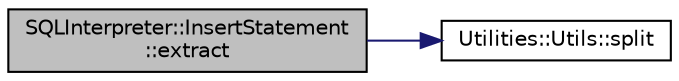 digraph "SQLInterpreter::InsertStatement::extract"
{
 // LATEX_PDF_SIZE
  edge [fontname="Helvetica",fontsize="10",labelfontname="Helvetica",labelfontsize="10"];
  node [fontname="Helvetica",fontsize="10",shape=record];
  rankdir="LR";
  Node1 [label="SQLInterpreter::InsertStatement\l::extract",height=0.2,width=0.4,color="black", fillcolor="grey75", style="filled", fontcolor="black",tooltip=" "];
  Node1 -> Node2 [color="midnightblue",fontsize="10",style="solid"];
  Node2 [label="Utilities::Utils::split",height=0.2,width=0.4,color="black", fillcolor="white", style="filled",URL="$class_utilities_1_1_utils.html#aabeb9a8f7c9b476ae4f66453d9e6a7c8",tooltip=" "];
}
